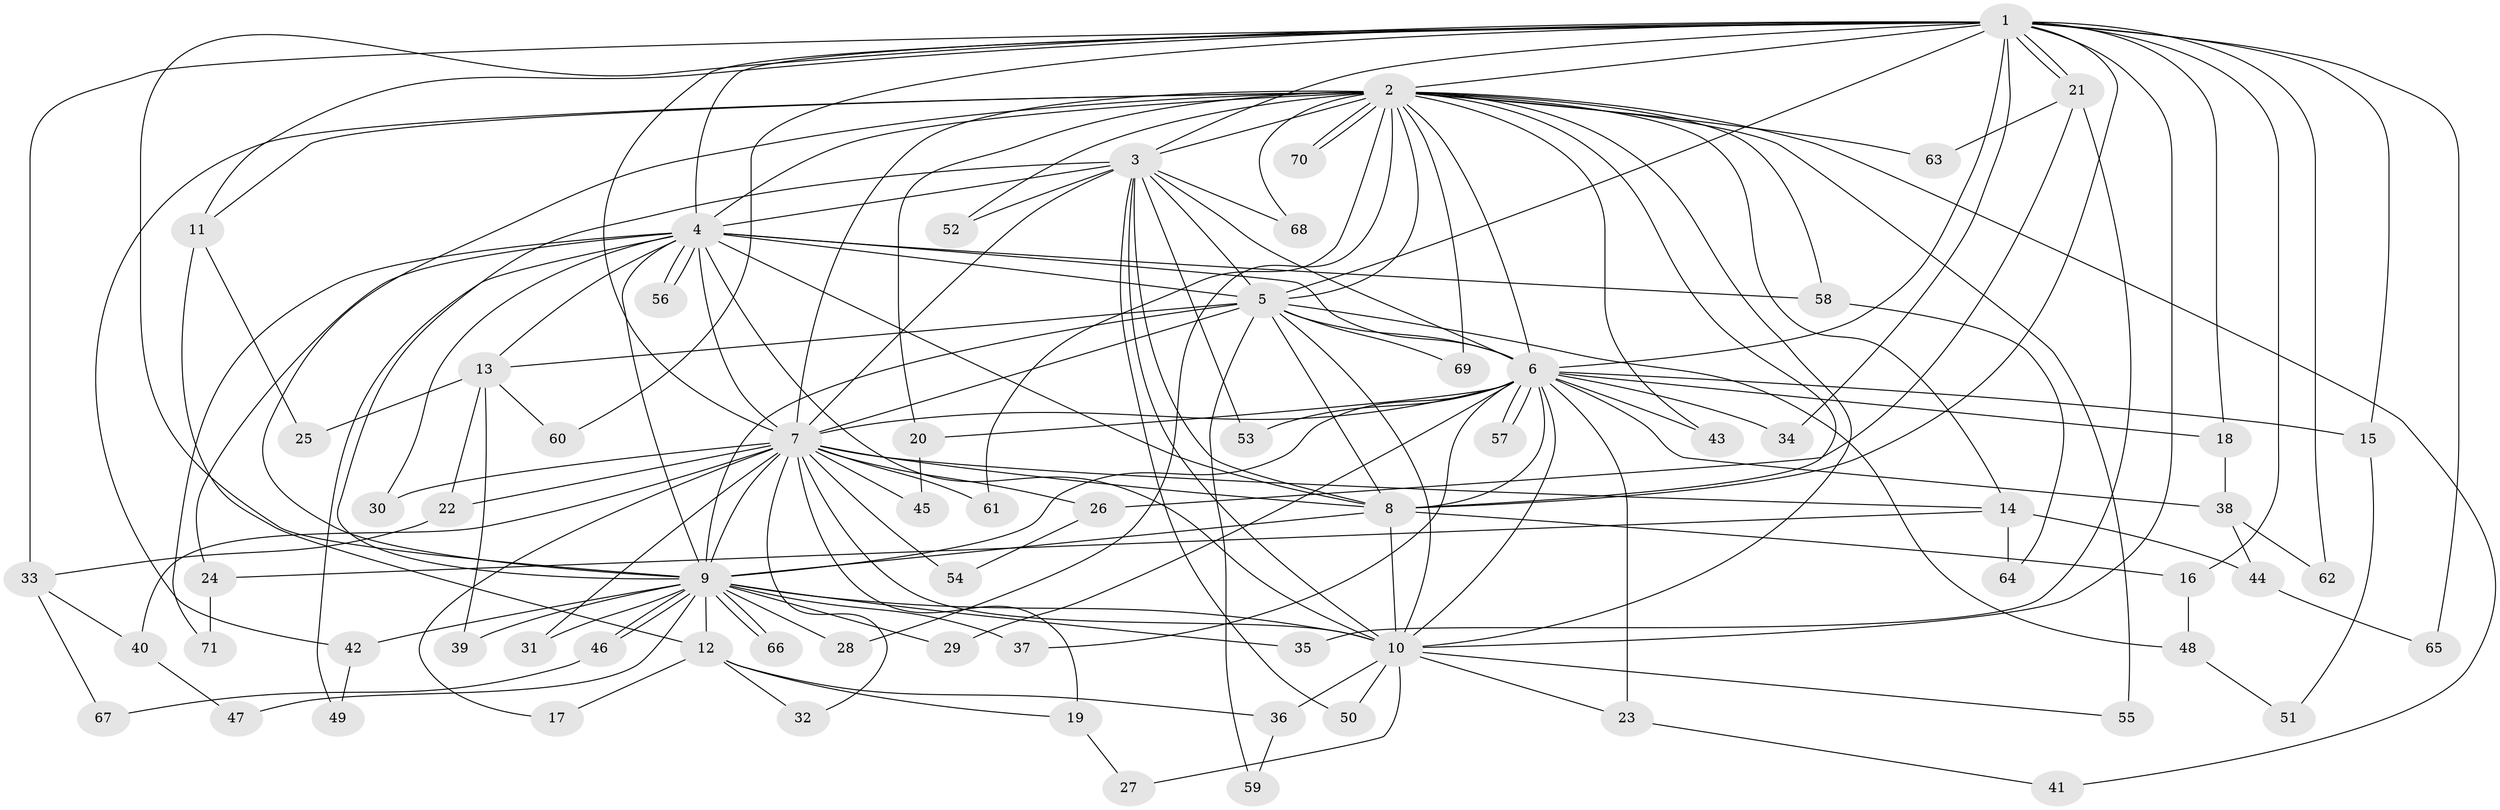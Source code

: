 // coarse degree distribution, {17: 0.08333333333333333, 11: 0.05555555555555555, 14: 0.027777777777777776, 16: 0.027777777777777776, 10: 0.027777777777777776, 9: 0.05555555555555555, 7: 0.027777777777777776, 5: 0.08333333333333333, 4: 0.05555555555555555, 3: 0.19444444444444445, 2: 0.25, 1: 0.1111111111111111}
// Generated by graph-tools (version 1.1) at 2025/49/03/04/25 22:49:43]
// undirected, 71 vertices, 167 edges
graph export_dot {
  node [color=gray90,style=filled];
  1;
  2;
  3;
  4;
  5;
  6;
  7;
  8;
  9;
  10;
  11;
  12;
  13;
  14;
  15;
  16;
  17;
  18;
  19;
  20;
  21;
  22;
  23;
  24;
  25;
  26;
  27;
  28;
  29;
  30;
  31;
  32;
  33;
  34;
  35;
  36;
  37;
  38;
  39;
  40;
  41;
  42;
  43;
  44;
  45;
  46;
  47;
  48;
  49;
  50;
  51;
  52;
  53;
  54;
  55;
  56;
  57;
  58;
  59;
  60;
  61;
  62;
  63;
  64;
  65;
  66;
  67;
  68;
  69;
  70;
  71;
  1 -- 2;
  1 -- 3;
  1 -- 4;
  1 -- 5;
  1 -- 6;
  1 -- 7;
  1 -- 8;
  1 -- 9;
  1 -- 10;
  1 -- 11;
  1 -- 15;
  1 -- 16;
  1 -- 18;
  1 -- 21;
  1 -- 21;
  1 -- 33;
  1 -- 34;
  1 -- 60;
  1 -- 62;
  1 -- 65;
  2 -- 3;
  2 -- 4;
  2 -- 5;
  2 -- 6;
  2 -- 7;
  2 -- 8;
  2 -- 9;
  2 -- 10;
  2 -- 11;
  2 -- 14;
  2 -- 20;
  2 -- 28;
  2 -- 41;
  2 -- 42;
  2 -- 43;
  2 -- 52;
  2 -- 55;
  2 -- 58;
  2 -- 61;
  2 -- 63;
  2 -- 68;
  2 -- 69;
  2 -- 70;
  2 -- 70;
  3 -- 4;
  3 -- 5;
  3 -- 6;
  3 -- 7;
  3 -- 8;
  3 -- 9;
  3 -- 10;
  3 -- 50;
  3 -- 52;
  3 -- 53;
  3 -- 68;
  4 -- 5;
  4 -- 6;
  4 -- 7;
  4 -- 8;
  4 -- 9;
  4 -- 10;
  4 -- 13;
  4 -- 24;
  4 -- 30;
  4 -- 49;
  4 -- 56;
  4 -- 56;
  4 -- 58;
  4 -- 71;
  5 -- 6;
  5 -- 7;
  5 -- 8;
  5 -- 9;
  5 -- 10;
  5 -- 13;
  5 -- 48;
  5 -- 59;
  5 -- 69;
  6 -- 7;
  6 -- 8;
  6 -- 9;
  6 -- 10;
  6 -- 15;
  6 -- 18;
  6 -- 20;
  6 -- 23;
  6 -- 29;
  6 -- 34;
  6 -- 37;
  6 -- 38;
  6 -- 43;
  6 -- 53;
  6 -- 57;
  6 -- 57;
  7 -- 8;
  7 -- 9;
  7 -- 10;
  7 -- 14;
  7 -- 17;
  7 -- 19;
  7 -- 22;
  7 -- 26;
  7 -- 30;
  7 -- 31;
  7 -- 32;
  7 -- 40;
  7 -- 45;
  7 -- 54;
  7 -- 61;
  8 -- 9;
  8 -- 10;
  8 -- 16;
  9 -- 10;
  9 -- 12;
  9 -- 28;
  9 -- 29;
  9 -- 31;
  9 -- 35;
  9 -- 37;
  9 -- 39;
  9 -- 42;
  9 -- 46;
  9 -- 46;
  9 -- 47;
  9 -- 66;
  9 -- 66;
  10 -- 23;
  10 -- 27;
  10 -- 36;
  10 -- 50;
  10 -- 55;
  11 -- 12;
  11 -- 25;
  12 -- 17;
  12 -- 19;
  12 -- 32;
  12 -- 36;
  13 -- 22;
  13 -- 25;
  13 -- 39;
  13 -- 60;
  14 -- 24;
  14 -- 44;
  14 -- 64;
  15 -- 51;
  16 -- 48;
  18 -- 38;
  19 -- 27;
  20 -- 45;
  21 -- 26;
  21 -- 35;
  21 -- 63;
  22 -- 33;
  23 -- 41;
  24 -- 71;
  26 -- 54;
  33 -- 40;
  33 -- 67;
  36 -- 59;
  38 -- 44;
  38 -- 62;
  40 -- 47;
  42 -- 49;
  44 -- 65;
  46 -- 67;
  48 -- 51;
  58 -- 64;
}
